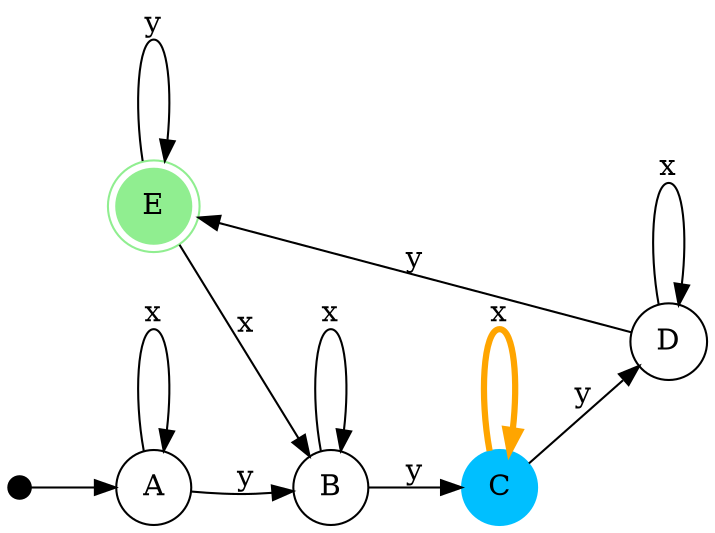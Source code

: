 digraph automata_finito_determinista {
	rankdir=LR;
	size="8,5"

	ordering=out;
	nodesep=0.8;

	node [shape = doublecircle]; E ;
	node [shape = circle];

	// Flecha de inicio visible
	inic [shape=point, width=0.15, color=black];
	inic -> A [color=black, arrowhead=normal];

	{ rank = same; A; }
	{ rank = same; B; }
	{ rank = same; C; }
	{ rank = same; D; }
	{ rank = same; E; }
	// Estados con colores
	A [color=black];
	B [color=black];
	C [color=deepskyblue style=filled];
	D [color=black];
	E [color=lightgreen style=filled];

	// Transiciones desde matriz
	A -> A [ label = "x" ] [color="#000000"];
	A -> B [ label = "y" ] [color="#000000"];
	B -> B [ label = "x" ] [color="#000000"];
	B -> C [ label = "y" ] [color="#000000"];
	C -> C [ label = "x" ] [color="#ffa500" penwidth=3.0];
	C -> D [ label = "y" ] [color="#000000"];
	D -> D [ label = "x" ] [color="#000000"];
	D -> E [ label = "y" ] [color="#000000"];
	E -> B [ label = "x" ] [color="#000000"];
	E -> E [ label = "y" ] [color="#000000"];
}